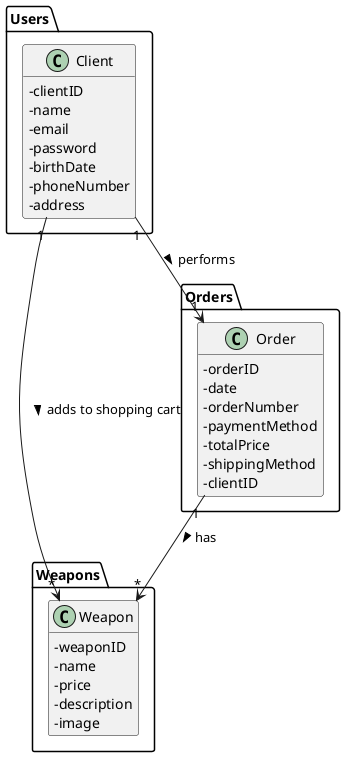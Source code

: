 @startuml
'https://plantuml.com/class-diagram
hide methods
skinparam classAttributeIconSize 0

package Users{
class Client{
-clientID
-name
-email
-password
-birthDate
-phoneNumber
-address
}
}

package Weapons{
class Weapon{
-weaponID
-name
-price
-description
-image
}
}

package Orders{
class Order{
-orderID
-date
-orderNumber
-paymentMethod
-totalPrice
-shippingMethod
-clientID
}
}

Client "1"-->"*" Weapon : adds to shopping cart >
Client "1"-->"1" Order : performs >
Order "1"-->"*" Weapon : has >

@enduml